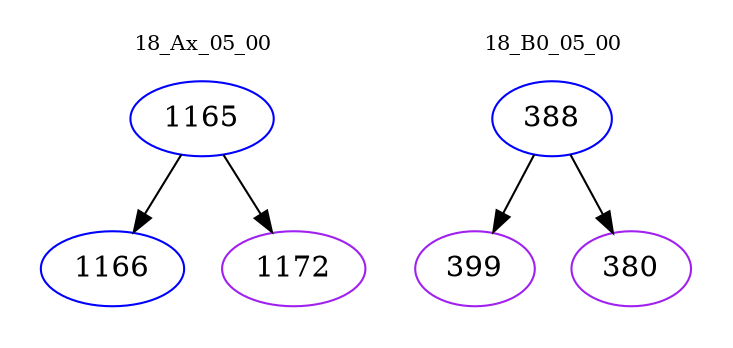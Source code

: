 digraph{
subgraph cluster_0 {
color = white
label = "18_Ax_05_00";
fontsize=10;
T0_1165 [label="1165", color="blue"]
T0_1165 -> T0_1166 [color="black"]
T0_1166 [label="1166", color="blue"]
T0_1165 -> T0_1172 [color="black"]
T0_1172 [label="1172", color="purple"]
}
subgraph cluster_1 {
color = white
label = "18_B0_05_00";
fontsize=10;
T1_388 [label="388", color="blue"]
T1_388 -> T1_399 [color="black"]
T1_399 [label="399", color="purple"]
T1_388 -> T1_380 [color="black"]
T1_380 [label="380", color="purple"]
}
}
